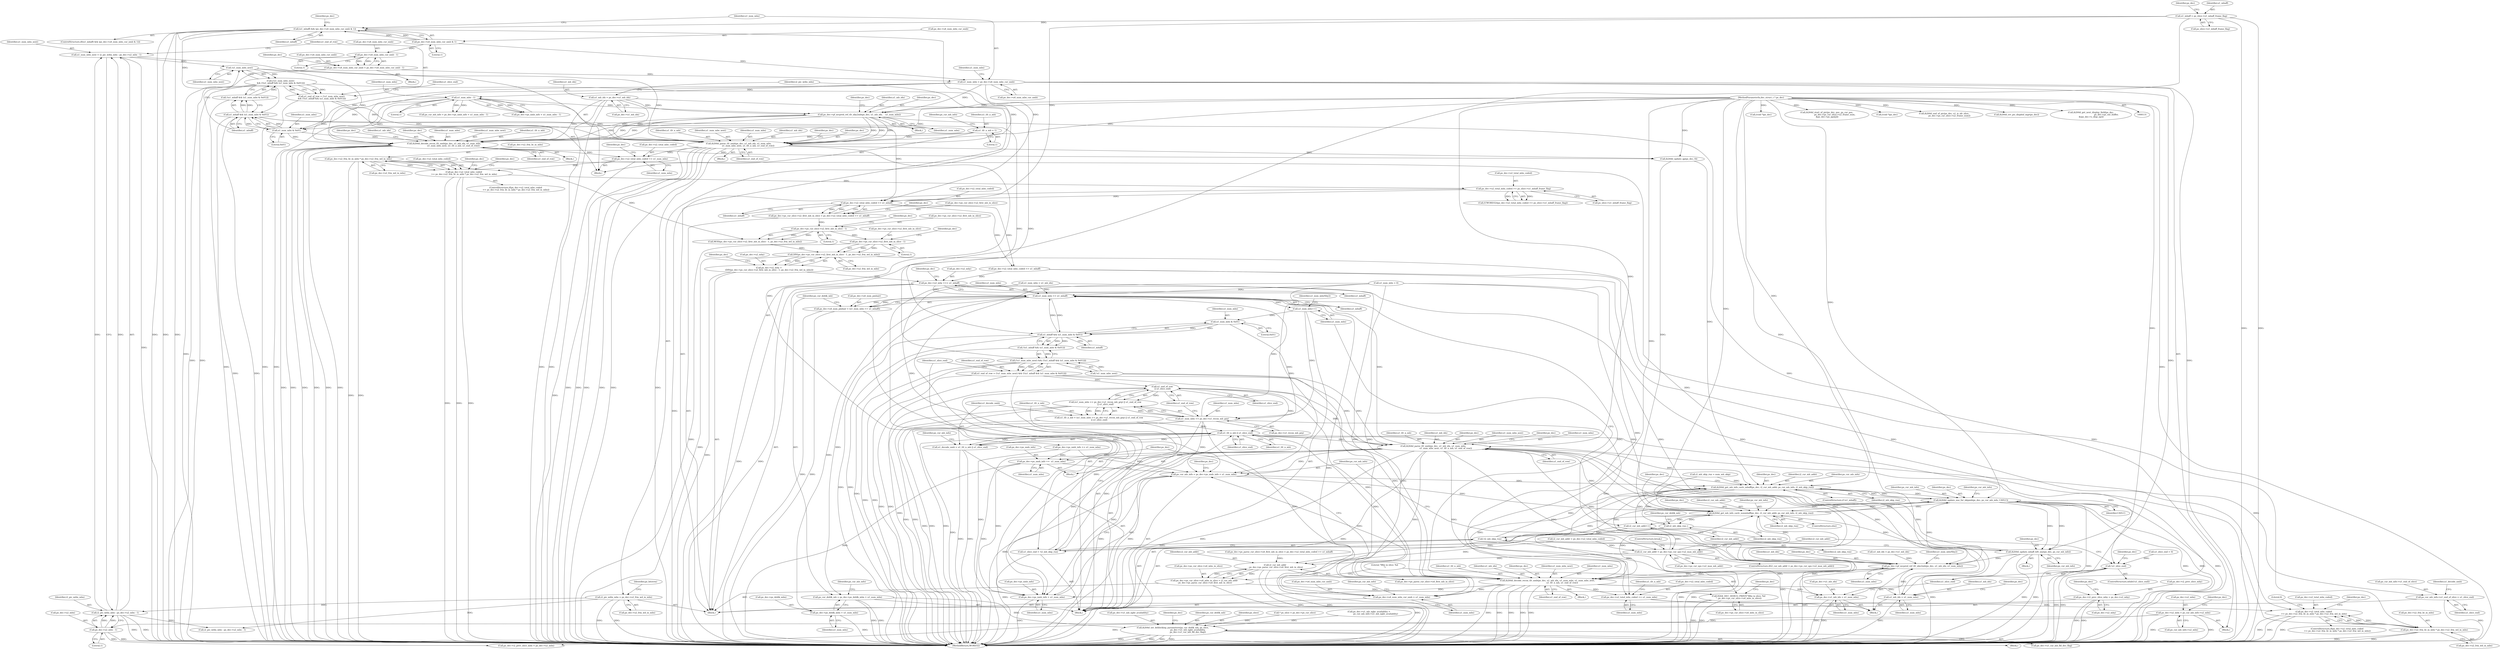 digraph "0_Android_9a00f562a612d56e7b2b989d168647db900ba6cf@pointer" {
"1001030" [label="(Call,ps_dec->ps_cur_slice->u2_first_mb_in_slice - 1)"];
"1001015" [label="(Call,ps_dec->ps_cur_slice->u2_first_mb_in_slice - 1)"];
"1000893" [label="(Call,ps_dec->ps_cur_slice->u2_first_mb_in_slice = ps_dec->u2_total_mbs_coded >> u1_mbaff)"];
"1000899" [label="(Call,ps_dec->u2_total_mbs_coded >> u1_mbaff)"];
"1000795" [label="(Call,ps_dec->u2_total_mbs_coded >> ps_slice->u1_mbaff_frame_flag)"];
"1000767" [label="(Call,ps_dec->u2_total_mbs_coded\n >= ps_dec->u2_frm_ht_in_mbs * ps_dec->u2_frm_wd_in_mbs)"];
"1000751" [label="(Call,ps_dec->u2_total_mbs_coded += u1_num_mbs)"];
"1000744" [label="(Call,ih264d_decode_recon_tfr_nmb(ps_dec, u1_mb_idx, u1_num_mbs,\n                            u1_num_mbs_next, u1_tfr_n_mb, u1_end_of_row))"];
"1000683" [label="(Call,ps_dec->pf_mvpred_ref_tfr_nby2mb(ps_dec, u1_mb_idx,    u1_num_mbs))"];
"1000132" [label="(MethodParameterIn,dec_struct_t * ps_dec)"];
"1000143" [label="(Call,u1_mb_idx = ps_dec->u1_mb_idx)"];
"1000588" [label="(Call,u1_num_mbs = ps_dec->u4_num_mbs_cur_nmb)"];
"1000569" [label="(Call,ps_dec->u4_num_mbs_cur_nmb & 1)"];
"1000575" [label="(Call,ps_dec->u4_num_mbs_cur_nmb = ps_dec->u4_num_mbs_cur_nmb - 1)"];
"1000579" [label="(Call,ps_dec->u4_num_mbs_cur_nmb - 1)"];
"1000602" [label="(Call,u1_num_mbs - 1)"];
"1000711" [label="(Call,u1_num_mbs & 0x01)"];
"1000706" [label="(Call,!u1_num_mbs_next)"];
"1000694" [label="(Call,u1_num_mbs_next = i2_pic_wdin_mbs - ps_dec->u2_mbx - 1)"];
"1000696" [label="(Call,i2_pic_wdin_mbs - ps_dec->u2_mbx - 1)"];
"1000152" [label="(Call,i2_pic_wdin_mbs = ps_dec->u2_frm_wd_in_mbs)"];
"1000698" [label="(Call,ps_dec->u2_mbx - 1)"];
"1000637" [label="(Call,ps_dec->u2_mbx = ps_cur_mb_info->u2_mbx)"];
"1000717" [label="(Call,u1_tfr_n_mb = 1)"];
"1000703" [label="(Call,u1_end_of_row = (!u1_num_mbs_next)\n && (!(u1_mbaff && (u1_num_mbs & 0x01))))"];
"1000705" [label="(Call,(!u1_num_mbs_next)\n && (!(u1_mbaff && (u1_num_mbs & 0x01))))"];
"1000708" [label="(Call,!(u1_mbaff && (u1_num_mbs & 0x01)))"];
"1000709" [label="(Call,u1_mbaff && (u1_num_mbs & 0x01))"];
"1000567" [label="(Call,(u1_mbaff) && (ps_dec->u4_num_mbs_cur_nmb & 1))"];
"1000191" [label="(Call,u1_mbaff = ps_slice->u1_mbaff_frame_flag)"];
"1000730" [label="(Call,ih264d_parse_tfr_nmb(ps_dec, u1_mb_idx, u1_num_mbs,\n                            u1_num_mbs_next, u1_tfr_n_mb, u1_end_of_row))"];
"1000771" [label="(Call,ps_dec->u2_frm_ht_in_mbs * ps_dec->u2_frm_wd_in_mbs)"];
"1001029" [label="(Call,DIV(ps_dec->ps_cur_slice->u2_first_mb_in_slice - 1, ps_dec->u2_frm_wd_in_mbs))"];
"1001025" [label="(Call,ps_dec->u2_mby =\n (DIV(ps_dec->ps_cur_slice->u2_first_mb_in_slice - 1, ps_dec->u2_frm_wd_in_mbs)))"];
"1001040" [label="(Call,ps_dec->u2_mby <<= u1_mbaff)"];
"1001128" [label="(Call,u1_num_mbs >> u1_mbaff)"];
"1001124" [label="(Call,ps_dec->u4_num_pmbair = (u1_num_mbs >> u1_mbaff))"];
"1001131" [label="(Call,ps_cur_deblk_mb = ps_dec->ps_deblk_mbn + u1_num_mbs)"];
"1001173" [label="(Call,ih264d_set_deblocking_parameters(ps_cur_deblk_mb, ps_slice,\n                                             ps_dec->u1_mb_ngbr_availablity,\n                                             ps_dec->u1_cur_mb_fld_dec_flag))"];
"1001133" [label="(Call,ps_dec->ps_deblk_mbn + u1_num_mbs)"];
"1001259" [label="(Call,u1_num_mbs++)"];
"1001282" [label="(Call,u1_num_mbs & 0x01)"];
"1001280" [label="(Call,u1_mbaff && (u1_num_mbs & 0x01))"];
"1001279" [label="(Call,!(u1_mbaff && (u1_num_mbs & 0x01)))"];
"1001276" [label="(Call,(!u1_num_mbs_next) && (!(u1_mbaff && (u1_num_mbs & 0x01))))"];
"1001274" [label="(Call,u1_end_of_row = (!u1_num_mbs_next) && (!(u1_mbaff && (u1_num_mbs & 0x01))))"];
"1001297" [label="(Call,u1_end_of_row\n || u1_slice_end)"];
"1001291" [label="(Call,(u1_num_mbs == ps_dec->u1_recon_mb_grp) || u1_end_of_row\n || u1_slice_end)"];
"1001289" [label="(Call,u1_tfr_n_mb = (u1_num_mbs == ps_dec->u1_recon_mb_grp) || u1_end_of_row\n || u1_slice_end)"];
"1001302" [label="(Call,u1_tfr_n_mb || u1_slice_end)"];
"1001094" [label="(Call,!u1_slice_end)"];
"1001300" [label="(Call,u1_decode_nmb = u1_tfr_n_mb || u1_slice_end)"];
"1001305" [label="(Call,ps_cur_mb_info->u1_end_of_slice = u1_slice_end)"];
"1001337" [label="(Call,ih264d_parse_tfr_nmb(ps_dec, u1_mb_idx, u1_num_mbs,\n                                     u1_num_mbs_next, u1_tfr_n_mb, u1_end_of_row))"];
"1001107" [label="(Call,ps_cur_mb_info = ps_dec->ps_nmb_info + u1_num_mbs)"];
"1001155" [label="(Call,ih264d_get_mb_info_cavlc_mbaff(ps_dec, i2_cur_mb_addr, ps_cur_mb_info, i2_mb_skip_run))"];
"1001226" [label="(Call,ih264d_update_nnz_for_skipmb(ps_dec, ps_cur_mb_info, CAVLC))"];
"1001161" [label="(Call,ih264d_get_mb_info_cavlc_nonmbaff(ps_dec, i2_cur_mb_addr, ps_cur_mb_info, i2_mb_skip_run))"];
"1001242" [label="(Call,i2_mb_skip_run--)"];
"1001287" [label="(Call,!i2_mb_skip_run)"];
"1001285" [label="(Call,u1_slice_end = !i2_mb_skip_run)"];
"1001257" [label="(Call,i2_cur_mb_addr++)"];
"1001099" [label="(Call,i2_cur_mb_addr > ps_dec->ps_cur_sps->u2_max_mb_addr)"];
"1001387" [label="(Call,i2_cur_mb_addr\n - ps_dec->ps_parse_cur_slice->u4_first_mb_in_slice)"];
"1001381" [label="(Call,ps_dec->ps_cur_slice->u4_mbs_in_slice = i2_cur_mb_addr\n - ps_dec->ps_parse_cur_slice->u4_first_mb_in_slice)"];
"1001394" [label="(Call,H264_DEC_DEBUG_PRINT(\"Mbs in slice: %d\n\", ps_dec->ps_cur_slice->u4_mbs_in_slice))"];
"1001254" [label="(Call,ih264d_update_mbaff_left_nnz(ps_dec, ps_cur_mb_info))"];
"1001313" [label="(Call,ps_dec->pf_mvpred_ref_tfr_nby2mb(ps_dec, u1_mb_idx, u1_num_mbs))"];
"1001351" [label="(Call,ih264d_decode_recon_tfr_nmb(ps_dec, u1_mb_idx, u1_num_mbs, u1_num_mbs_next,\n                                            u1_tfr_n_mb, u1_end_of_row))"];
"1001109" [label="(Call,ps_dec->ps_nmb_info + u1_num_mbs)"];
"1001114" [label="(Call,ps_dec->u4_num_mbs_cur_nmb = u1_num_mbs)"];
"1001358" [label="(Call,ps_dec->u2_total_mbs_coded += u1_num_mbs)"];
"1001431" [label="(Call,ps_dec->u2_total_mbs_coded\n >= ps_dec->u2_frm_ht_in_mbs * ps_dec->u2_frm_wd_in_mbs)"];
"1001368" [label="(Call,u1_mb_idx = u1_num_mbs)"];
"1001371" [label="(Call,ps_dec->u1_mb_idx = u1_num_mbs)"];
"1001344" [label="(Call,ps_dec->ps_nmb_info +=  u1_num_mbs)"];
"1001292" [label="(Call,u1_num_mbs == ps_dec->u1_recon_mb_grp)"];
"1001423" [label="(Call,ps_dec->i2_prev_slice_mby = ps_dec->u2_mby)"];
"1001435" [label="(Call,ps_dec->u2_frm_ht_in_mbs * ps_dec->u2_frm_wd_in_mbs)"];
"1001291" [label="(Call,(u1_num_mbs == ps_dec->u1_recon_mb_grp) || u1_end_of_row\n || u1_slice_end)"];
"1001394" [label="(Call,H264_DEC_DEBUG_PRINT(\"Mbs in slice: %d\n\", ps_dec->ps_cur_slice->u4_mbs_in_slice))"];
"1000696" [label="(Call,i2_pic_wdin_mbs - ps_dec->u2_mbx - 1)"];
"1001073" [label="(Call,u1_slice_end = 0)"];
"1001297" [label="(Call,u1_end_of_row\n || u1_slice_end)"];
"1000753" [label="(Identifier,ps_dec)"];
"1001404" [label="(Identifier,ps_dec)"];
"1001294" [label="(Call,ps_dec->u1_recon_mb_grp)"];
"1000569" [label="(Call,ps_dec->u4_num_mbs_cur_nmb & 1)"];
"1001351" [label="(Call,ih264d_decode_recon_tfr_nmb(ps_dec, u1_mb_idx, u1_num_mbs, u1_num_mbs_next,\n                                            u1_tfr_n_mb, u1_end_of_row))"];
"1000191" [label="(Call,u1_mbaff = ps_slice->u1_mbaff_frame_flag)"];
"1000689" [label="(Identifier,ps_dec)"];
"1000682" [label="(Block,)"];
"1001258" [label="(Identifier,i2_cur_mb_addr)"];
"1001309" [label="(Identifier,u1_slice_end)"];
"1001301" [label="(Identifier,u1_decode_nmb)"];
"1001382" [label="(Call,ps_dec->ps_cur_slice->u4_mbs_in_slice)"];
"1000604" [label="(Literal,1)"];
"1000703" [label="(Call,u1_end_of_row = (!u1_num_mbs_next)\n && (!(u1_mbaff && (u1_num_mbs & 0x01))))"];
"1001129" [label="(Identifier,u1_num_mbs)"];
"1001255" [label="(Identifier,ps_dec)"];
"1001378" [label="(Identifier,ps_dec)"];
"1001362" [label="(Identifier,u1_num_mbs)"];
"1001280" [label="(Call,u1_mbaff && (u1_num_mbs & 0x01))"];
"1001275" [label="(Identifier,u1_end_of_row)"];
"1001107" [label="(Call,ps_cur_mb_info = ps_dec->ps_nmb_info + u1_num_mbs)"];
"1000717" [label="(Call,u1_tfr_n_mb = 1)"];
"1000775" [label="(Call,ps_dec->u2_frm_wd_in_mbs)"];
"1001156" [label="(Identifier,ps_dec)"];
"1001395" [label="(Literal,\"Mbs in slice: %d\n\")"];
"1001427" [label="(Call,ps_dec->u2_mby)"];
"1000202" [label="(Identifier,ps_dec)"];
"1001292" [label="(Call,u1_num_mbs == ps_dec->u1_recon_mb_grp)"];
"1001368" [label="(Call,u1_mb_idx = u1_num_mbs)"];
"1000719" [label="(Literal,1)"];
"1001115" [label="(Call,ps_dec->u4_num_mbs_cur_nmb)"];
"1000486" [label="(Call,(void *)ps_dec)"];
"1001381" [label="(Call,ps_dec->ps_cur_slice->u4_mbs_in_slice = i2_cur_mb_addr\n - ps_dec->ps_parse_cur_slice->u4_first_mb_in_slice)"];
"1001109" [label="(Call,ps_dec->ps_nmb_info + u1_num_mbs)"];
"1001277" [label="(Call,!u1_num_mbs_next)"];
"1001037" [label="(Call,ps_dec->u2_frm_wd_in_mbs)"];
"1001106" [label="(ControlStructure,break;)"];
"1001172" [label="(Block,)"];
"1000596" [label="(Call,ps_cur_mb_info = ps_dec->ps_nmb_info + u1_num_mbs - 1)"];
"1000145" [label="(Call,ps_dec->u1_mb_idx)"];
"1001360" [label="(Identifier,ps_dec)"];
"1000903" [label="(Identifier,u1_mbaff)"];
"1000566" [label="(ControlStructure,if((u1_mbaff) && (ps_dec->u4_num_mbs_cur_nmb & 1)))"];
"1001285" [label="(Call,u1_slice_end = !i2_mb_skip_run)"];
"1001262" [label="(Identifier,u1_num_mbsNby2)"];
"1001184" [label="(Identifier,ps_dec)"];
"1000588" [label="(Call,u1_num_mbs = ps_dec->u4_num_mbs_cur_nmb)"];
"1001137" [label="(Identifier,u1_num_mbs)"];
"1001110" [label="(Call,ps_dec->ps_nmb_info)"];
"1001155" [label="(Call,ih264d_get_mb_info_cavlc_mbaff(ps_dec, i2_cur_mb_addr, ps_cur_mb_info, i2_mb_skip_run))"];
"1000192" [label="(Identifier,u1_mbaff)"];
"1000907" [label="(Identifier,ps_dec)"];
"1001281" [label="(Identifier,u1_mbaff)"];
"1001165" [label="(Identifier,i2_mb_skip_run)"];
"1000893" [label="(Call,ps_dec->ps_cur_slice->u2_first_mb_in_slice = ps_dec->u2_total_mbs_coded >> u1_mbaff)"];
"1001057" [label="(Call,ih264d_update_qp(ps_dec, 0))"];
"1000686" [label="(Identifier,u1_num_mbs)"];
"1000712" [label="(Identifier,u1_num_mbs)"];
"1001157" [label="(Identifier,i2_cur_mb_addr)"];
"1000144" [label="(Identifier,u1_mb_idx)"];
"1001342" [label="(Identifier,u1_tfr_n_mb)"];
"1000744" [label="(Call,ih264d_decode_recon_tfr_nmb(ps_dec, u1_mb_idx, u1_num_mbs,\n                            u1_num_mbs_next, u1_tfr_n_mb, u1_end_of_row))"];
"1000704" [label="(Identifier,u1_end_of_row)"];
"1001372" [label="(Call,ps_dec->u1_mb_idx)"];
"1000577" [label="(Identifier,ps_dec)"];
"1000143" [label="(Call,u1_mb_idx = ps_dec->u1_mb_idx)"];
"1000161" [label="(Identifier,ps_bitstrm)"];
"1001047" [label="(Identifier,ps_dec)"];
"1001098" [label="(ControlStructure,if(i2_cur_mb_addr > ps_dec->ps_cur_sps->u2_max_mb_addr))"];
"1001014" [label="(Call,MOD(ps_dec->ps_cur_slice->u2_first_mb_in_slice - 1, ps_dec->u2_frm_wd_in_mbs))"];
"1000598" [label="(Call,ps_dec->ps_nmb_info + u1_num_mbs - 1)"];
"1001131" [label="(Call,ps_cur_deblk_mb = ps_dec->ps_deblk_mbn + u1_num_mbs)"];
"1000646" [label="(Identifier,ps_dec)"];
"1001257" [label="(Call,i2_cur_mb_addr++)"];
"1001021" [label="(Literal,1)"];
"1001299" [label="(Identifier,u1_slice_end)"];
"1001290" [label="(Identifier,u1_tfr_n_mb)"];
"1001284" [label="(Literal,0x01)"];
"1000735" [label="(Identifier,u1_tfr_n_mb)"];
"1001303" [label="(Identifier,u1_tfr_n_mb)"];
"1001365" [label="(Call,u1_num_mbs = 0)"];
"1000713" [label="(Literal,0x01)"];
"1001450" [label="(MethodReturn,WORD32)"];
"1001070" [label="(Call,u1_num_mbs = u1_mb_idx)"];
"1001315" [label="(Identifier,u1_mb_idx)"];
"1001174" [label="(Identifier,ps_cur_deblk_mb)"];
"1000392" [label="(Call,ih264d_start_of_pic(ps_dec, poc, ps_cur_poc,\n                        ps_dec->ps_cur_slice->u2_frame_num,\n &ps_dec->ps_pps[j]))"];
"1001095" [label="(Identifier,u1_slice_end)"];
"1000568" [label="(Identifier,u1_mbaff)"];
"1001099" [label="(Call,i2_cur_mb_addr > ps_dec->ps_cur_sps->u2_max_mb_addr)"];
"1001373" [label="(Identifier,ps_dec)"];
"1001316" [label="(Identifier,u1_num_mbs)"];
"1000746" [label="(Identifier,u1_mb_idx)"];
"1001423" [label="(Call,ps_dec->i2_prev_slice_mby = ps_dec->u2_mby)"];
"1001038" [label="(Identifier,ps_dec)"];
"1001229" [label="(Identifier,CAVLC)"];
"1001162" [label="(Identifier,ps_dec)"];
"1000706" [label="(Call,!u1_num_mbs_next)"];
"1001036" [label="(Literal,1)"];
"1000580" [label="(Call,ps_dec->u4_num_mbs_cur_nmb)"];
"1000939" [label="(Call,ps_dec->u2_total_mbs_coded >> u1_mbaff)"];
"1001344" [label="(Call,ps_dec->ps_nmb_info +=  u1_num_mbs)"];
"1001040" [label="(Call,ps_dec->u2_mby <<= u1_mbaff)"];
"1000722" [label="(Identifier,ps_cur_mb_info)"];
"1000766" [label="(ControlStructure,if(ps_dec->u2_total_mbs_coded\n >= ps_dec->u2_frm_ht_in_mbs * ps_dec->u2_frm_wd_in_mbs))"];
"1000894" [label="(Call,ps_dec->ps_cur_slice->u2_first_mb_in_slice)"];
"1000771" [label="(Call,ps_dec->u2_frm_ht_in_mbs * ps_dec->u2_frm_wd_in_mbs)"];
"1001016" [label="(Call,ps_dec->ps_cur_slice->u2_first_mb_in_slice)"];
"1001175" [label="(Identifier,ps_slice)"];
"1000154" [label="(Call,ps_dec->u2_frm_wd_in_mbs)"];
"1001023" [label="(Identifier,ps_dec)"];
"1000758" [label="(Identifier,ps_dec)"];
"1001113" [label="(Identifier,u1_num_mbs)"];
"1000152" [label="(Call,i2_pic_wdin_mbs = ps_dec->u2_frm_wd_in_mbs)"];
"1000767" [label="(Call,ps_dec->u2_total_mbs_coded\n >= ps_dec->u2_frm_ht_in_mbs * ps_dec->u2_frm_wd_in_mbs)"];
"1000567" [label="(Call,(u1_mbaff) && (ps_dec->u4_num_mbs_cur_nmb & 1))"];
"1001226" [label="(Call,ih264d_update_nnz_for_skipmb(ps_dec, ps_cur_mb_info, CAVLC))"];
"1001125" [label="(Call,ps_dec->u4_num_pmbair)"];
"1000653" [label="(Block,)"];
"1000153" [label="(Identifier,i2_pic_wdin_mbs)"];
"1000695" [label="(Identifier,u1_num_mbs_next)"];
"1001134" [label="(Call,ps_dec->ps_deblk_mbn)"];
"1001348" [label="(Identifier,u1_num_mbs)"];
"1000707" [label="(Identifier,u1_num_mbs_next)"];
"1000745" [label="(Identifier,ps_dec)"];
"1000575" [label="(Call,ps_dec->u4_num_mbs_cur_nmb = ps_dec->u4_num_mbs_cur_nmb - 1)"];
"1000752" [label="(Call,ps_dec->u2_total_mbs_coded)"];
"1000718" [label="(Identifier,u1_tfr_n_mb)"];
"1001435" [label="(Call,ps_dec->u2_frm_ht_in_mbs * ps_dec->u2_frm_wd_in_mbs)"];
"1000685" [label="(Identifier,u1_mb_idx)"];
"1001343" [label="(Identifier,u1_end_of_row)"];
"1000530" [label="(Call,(void *)ps_dec)"];
"1001161" [label="(Call,ih264d_get_mb_info_cavlc_nonmbaff(ps_dec, i2_cur_mb_addr, ps_cur_mb_info, i2_mb_skip_run))"];
"1000747" [label="(Identifier,u1_num_mbs)"];
"1000683" [label="(Call,ps_dec->pf_mvpred_ref_tfr_nby2mb(ps_dec, u1_mb_idx,    u1_num_mbs))"];
"1001114" [label="(Call,ps_dec->u4_num_mbs_cur_nmb = u1_num_mbs)"];
"1001153" [label="(ControlStructure,if (u1_mbaff))"];
"1001228" [label="(Identifier,ps_cur_mb_info)"];
"1001356" [label="(Identifier,u1_tfr_n_mb)"];
"1001339" [label="(Identifier,u1_mb_idx)"];
"1001364" [label="(Identifier,u1_tfr_n_mb)"];
"1001298" [label="(Identifier,u1_end_of_row)"];
"1001336" [label="(Block,)"];
"1000641" [label="(Call,ps_cur_mb_info->u2_mbx)"];
"1001130" [label="(Identifier,u1_mbaff)"];
"1001313" [label="(Call,ps_dec->pf_mvpred_ref_tfr_nby2mb(ps_dec, u1_mb_idx, u1_num_mbs))"];
"1000734" [label="(Identifier,u1_num_mbs_next)"];
"1001311" [label="(Identifier,u1_decode_nmb)"];
"1001243" [label="(Identifier,i2_mb_skip_run)"];
"1001345" [label="(Call,ps_dec->ps_nmb_info)"];
"1001436" [label="(Call,ps_dec->u2_frm_ht_in_mbs)"];
"1000249" [label="(Call,ih264d_end_of_pic(ps_dec, u1_is_idr_slice,\n                ps_dec->ps_cur_slice->u2_frame_num))"];
"1000755" [label="(Identifier,u1_num_mbs)"];
"1001305" [label="(Call,ps_cur_mb_info->u1_end_of_slice = u1_slice_end)"];
"1001015" [label="(Call,ps_dec->ps_cur_slice->u2_first_mb_in_slice - 1)"];
"1000576" [label="(Call,ps_dec->u4_num_mbs_cur_nmb)"];
"1000602" [label="(Call,u1_num_mbs - 1)"];
"1000733" [label="(Identifier,u1_num_mbs)"];
"1001041" [label="(Call,ps_dec->u2_mby)"];
"1001227" [label="(Identifier,ps_dec)"];
"1000748" [label="(Identifier,u1_num_mbs_next)"];
"1000768" [label="(Call,ps_dec->u2_total_mbs_coded)"];
"1001259" [label="(Call,u1_num_mbs++)"];
"1001163" [label="(Identifier,i2_cur_mb_addr)"];
"1001042" [label="(Identifier,ps_dec)"];
"1001094" [label="(Call,!u1_slice_end)"];
"1001353" [label="(Identifier,u1_mb_idx)"];
"1001256" [label="(Identifier,ps_cur_mb_info)"];
"1001254" [label="(Call,ih264d_update_mbaff_left_nnz(ps_dec, ps_cur_mb_info))"];
"1001389" [label="(Call,ps_dec->ps_parse_cur_slice->u4_first_mb_in_slice)"];
"1000207" [label="(Call,ih264d_err_pic_dispbuf_mgr(ps_dec))"];
"1001279" [label="(Call,!(u1_mbaff && (u1_num_mbs & 0x01)))"];
"1001108" [label="(Identifier,ps_cur_mb_info)"];
"1001158" [label="(Identifier,ps_cur_mb_info)"];
"1001164" [label="(Identifier,ps_cur_mb_info)"];
"1001282" [label="(Call,u1_num_mbs & 0x01)"];
"1000579" [label="(Call,ps_dec->u4_num_mbs_cur_nmb - 1)"];
"1001314" [label="(Identifier,ps_dec)"];
"1000750" [label="(Identifier,u1_end_of_row)"];
"1001387" [label="(Call,i2_cur_mb_addr\n - ps_dec->ps_parse_cur_slice->u4_first_mb_in_slice)"];
"1001060" [label="(Call,u1_mb_idx = ps_dec->u1_mb_idx)"];
"1000431" [label="(Call,ih264d_get_next_display_field(ps_dec,\n                                              ps_dec->ps_out_buffer,\n &(ps_dec->s_disp_op)))"];
"1001025" [label="(Call,ps_dec->u2_mby =\n (DIV(ps_dec->ps_cur_slice->u2_first_mb_in_slice - 1, ps_dec->u2_frm_wd_in_mbs)))"];
"1001304" [label="(Identifier,u1_slice_end)"];
"1000737" [label="(Call,ps_dec->ps_nmb_info += u1_num_mbs)"];
"1001029" [label="(Call,DIV(ps_dec->ps_cur_slice->u2_first_mb_in_slice - 1, ps_dec->u2_frm_wd_in_mbs))"];
"1000710" [label="(Identifier,u1_mbaff)"];
"1000702" [label="(Literal,1)"];
"1000166" [label="(Call,* ps_slice = ps_dec->ps_cur_slice)"];
"1001338" [label="(Identifier,ps_dec)"];
"1001370" [label="(Identifier,u1_num_mbs)"];
"1001445" [label="(Identifier,ps_dec)"];
"1000709" [label="(Call,u1_mbaff && (u1_num_mbs & 0x01))"];
"1000644" [label="(Call,ps_dec->u1_mb_ngbr_availablity =\n                    ps_cur_mb_info->u1_mb_ngbr_availablity)"];
"1001169" [label="(Identifier,ps_dec)"];
"1001357" [label="(Identifier,u1_end_of_row)"];
"1000586" [label="(Identifier,ps_dec)"];
"1000749" [label="(Identifier,u1_tfr_n_mb)"];
"1001433" [label="(Identifier,ps_dec)"];
"1001358" [label="(Call,ps_dec->u2_total_mbs_coded += u1_num_mbs)"];
"1000193" [label="(Call,ps_slice->u1_mbaff_frame_flag)"];
"1001101" [label="(Call,ps_dec->ps_cur_sps->u2_max_mb_addr)"];
"1000697" [label="(Identifier,i2_pic_wdin_mbs)"];
"1001159" [label="(Identifier,i2_mb_skip_run)"];
"1001253" [label="(Block,)"];
"1001286" [label="(Identifier,u1_slice_end)"];
"1001337" [label="(Call,ih264d_parse_tfr_nmb(ps_dec, u1_mb_idx, u1_num_mbs,\n                                     u1_num_mbs_next, u1_tfr_n_mb, u1_end_of_row))"];
"1001096" [label="(Block,)"];
"1000793" [label="(Call,(UWORD32)(ps_dec->u2_total_mbs_coded >> ps_slice->u1_mbaff_frame_flag))"];
"1000570" [label="(Call,ps_dec->u4_num_mbs_cur_nmb)"];
"1001341" [label="(Identifier,u1_num_mbs_next)"];
"1000795" [label="(Call,ps_dec->u2_total_mbs_coded >> ps_slice->u1_mbaff_frame_flag)"];
"1001288" [label="(Identifier,i2_mb_skip_run)"];
"1000132" [label="(MethodParameterIn,dec_struct_t * ps_dec)"];
"1001352" [label="(Identifier,ps_dec)"];
"1001031" [label="(Call,ps_dec->ps_cur_slice->u2_first_mb_in_slice)"];
"1001267" [label="(Call,i2_pic_wdin_mbs - ps_dec->u2_mbx - 1)"];
"1000698" [label="(Call,ps_dec->u2_mbx - 1)"];
"1001439" [label="(Call,ps_dec->u2_frm_wd_in_mbs)"];
"1001260" [label="(Identifier,u1_num_mbs)"];
"1001274" [label="(Call,u1_end_of_row = (!u1_num_mbs_next) && (!(u1_mbaff && (u1_num_mbs & 0x01))))"];
"1001307" [label="(Identifier,ps_cur_mb_info)"];
"1001350" [label="(Block,)"];
"1001289" [label="(Call,u1_tfr_n_mb = (u1_num_mbs == ps_dec->u1_recon_mb_grp) || u1_end_of_row\n || u1_slice_end)"];
"1000711" [label="(Call,u1_num_mbs & 0x01)"];
"1001242" [label="(Call,i2_mb_skip_run--)"];
"1001132" [label="(Identifier,ps_cur_deblk_mb)"];
"1001124" [label="(Call,ps_dec->u4_num_pmbair = (u1_num_mbs >> u1_mbaff))"];
"1000573" [label="(Literal,1)"];
"1001246" [label="(Identifier,ps_cur_deblk_mb)"];
"1001090" [label="(Call,i2_mb_skip_run = num_mb_skip)"];
"1001118" [label="(Identifier,u1_num_mbs)"];
"1001449" [label="(Literal,0)"];
"1001293" [label="(Identifier,u1_num_mbs)"];
"1001369" [label="(Identifier,u1_mb_idx)"];
"1001133" [label="(Call,ps_dec->ps_deblk_mbn + u1_num_mbs)"];
"1001300" [label="(Call,u1_decode_nmb = u1_tfr_n_mb || u1_slice_end)"];
"1000574" [label="(Block,)"];
"1000790" [label="(Identifier,ps_dec)"];
"1000803" [label="(Call,ps_dec->i2_prev_slice_mbx = ps_dec->u2_mbx)"];
"1000138" [label="(Block,)"];
"1001388" [label="(Identifier,i2_cur_mb_addr)"];
"1001424" [label="(Call,ps_dec->i2_prev_slice_mby)"];
"1000743" [label="(Block,)"];
"1000594" [label="(Identifier,u1_num_mbs)"];
"1000589" [label="(Identifier,u1_num_mbs)"];
"1000732" [label="(Identifier,u1_mb_idx)"];
"1001276" [label="(Call,(!u1_num_mbs_next) && (!(u1_mbaff && (u1_num_mbs & 0x01))))"];
"1000900" [label="(Call,ps_dec->u2_total_mbs_coded)"];
"1000796" [label="(Call,ps_dec->u2_total_mbs_coded)"];
"1000694" [label="(Call,u1_num_mbs_next = i2_pic_wdin_mbs - ps_dec->u2_mbx - 1)"];
"1001044" [label="(Identifier,u1_mbaff)"];
"1001116" [label="(Identifier,ps_dec)"];
"1001431" [label="(Call,ps_dec->u2_total_mbs_coded\n >= ps_dec->u2_frm_ht_in_mbs * ps_dec->u2_frm_wd_in_mbs)"];
"1001396" [label="(Call,ps_dec->ps_cur_slice->u4_mbs_in_slice)"];
"1001128" [label="(Call,u1_num_mbs >> u1_mbaff)"];
"1001346" [label="(Identifier,ps_dec)"];
"1000583" [label="(Literal,1)"];
"1000603" [label="(Identifier,u1_num_mbs)"];
"1000637" [label="(Call,ps_dec->u2_mbx = ps_cur_mb_info->u2_mbx)"];
"1001085" [label="(Call,i2_cur_mb_addr = ps_dec->u2_total_mbs_coded)"];
"1001160" [label="(ControlStructure,else)"];
"1000590" [label="(Call,ps_dec->u4_num_mbs_cur_nmb)"];
"1000772" [label="(Call,ps_dec->u2_frm_ht_in_mbs)"];
"1000739" [label="(Identifier,ps_dec)"];
"1001312" [label="(Block,)"];
"1001355" [label="(Identifier,u1_num_mbs_next)"];
"1001306" [label="(Call,ps_cur_mb_info->u1_end_of_slice)"];
"1001093" [label="(ControlStructure,while(!u1_slice_end))"];
"1000736" [label="(Identifier,u1_end_of_row)"];
"1000799" [label="(Call,ps_slice->u1_mbaff_frame_flag)"];
"1001287" [label="(Call,!i2_mb_skip_run)"];
"1001302" [label="(Call,u1_tfr_n_mb || u1_slice_end)"];
"1001371" [label="(Call,ps_dec->u1_mb_idx = u1_num_mbs)"];
"1001354" [label="(Identifier,u1_num_mbs)"];
"1001121" [label="(Identifier,ps_cur_mb_info)"];
"1001430" [label="(ControlStructure,if(ps_dec->u2_total_mbs_coded\n >= ps_dec->u2_frm_ht_in_mbs * ps_dec->u2_frm_wd_in_mbs))"];
"1001375" [label="(Identifier,u1_num_mbs)"];
"1001359" [label="(Call,ps_dec->u2_total_mbs_coded)"];
"1001233" [label="(Identifier,ps_cur_mb_info)"];
"1001432" [label="(Call,ps_dec->u2_total_mbs_coded)"];
"1000705" [label="(Call,(!u1_num_mbs_next)\n && (!(u1_mbaff && (u1_num_mbs & 0x01))))"];
"1001283" [label="(Identifier,u1_num_mbs)"];
"1000729" [label="(Block,)"];
"1000731" [label="(Identifier,ps_dec)"];
"1001179" [label="(Call,ps_dec->u1_cur_mb_fld_dec_flag)"];
"1000565" [label="(Block,)"];
"1001140" [label="(Identifier,ps_cur_mb_info)"];
"1001340" [label="(Identifier,u1_num_mbs)"];
"1000933" [label="(Call,ps_dec->ps_parse_cur_slice->u4_first_mb_in_slice = ps_dec->u2_total_mbs_coded >> u1_mbaff)"];
"1000899" [label="(Call,ps_dec->u2_total_mbs_coded >> u1_mbaff)"];
"1001318" [label="(Identifier,u1_num_mbsNby2)"];
"1000730" [label="(Call,ih264d_parse_tfr_nmb(ps_dec, u1_mb_idx, u1_num_mbs,\n                            u1_num_mbs_next, u1_tfr_n_mb, u1_end_of_row))"];
"1001030" [label="(Call,ps_dec->ps_cur_slice->u2_first_mb_in_slice - 1)"];
"1000781" [label="(Identifier,ps_dec)"];
"1000684" [label="(Identifier,ps_dec)"];
"1000699" [label="(Call,ps_dec->u2_mbx)"];
"1000715" [label="(Identifier,u1_slice_end)"];
"1001173" [label="(Call,ih264d_set_deblocking_parameters(ps_cur_deblk_mb, ps_slice,\n                                             ps_dec->u1_mb_ngbr_availablity,\n                                             ps_dec->u1_cur_mb_fld_dec_flag))"];
"1000751" [label="(Call,ps_dec->u2_total_mbs_coded += u1_num_mbs)"];
"1001100" [label="(Identifier,i2_cur_mb_addr)"];
"1001026" [label="(Call,ps_dec->u2_mby)"];
"1001176" [label="(Call,ps_dec->u1_mb_ngbr_availablity)"];
"1000638" [label="(Call,ps_dec->u2_mbx)"];
"1000708" [label="(Call,!(u1_mbaff && (u1_num_mbs & 0x01)))"];
"1001030" -> "1001029"  [label="AST: "];
"1001030" -> "1001036"  [label="CFG: "];
"1001031" -> "1001030"  [label="AST: "];
"1001036" -> "1001030"  [label="AST: "];
"1001038" -> "1001030"  [label="CFG: "];
"1001030" -> "1001450"  [label="DDG: "];
"1001030" -> "1001029"  [label="DDG: "];
"1001030" -> "1001029"  [label="DDG: "];
"1001015" -> "1001030"  [label="DDG: "];
"1001015" -> "1001014"  [label="AST: "];
"1001015" -> "1001021"  [label="CFG: "];
"1001016" -> "1001015"  [label="AST: "];
"1001021" -> "1001015"  [label="AST: "];
"1001023" -> "1001015"  [label="CFG: "];
"1001015" -> "1001014"  [label="DDG: "];
"1001015" -> "1001014"  [label="DDG: "];
"1000893" -> "1001015"  [label="DDG: "];
"1000893" -> "1000138"  [label="AST: "];
"1000893" -> "1000899"  [label="CFG: "];
"1000894" -> "1000893"  [label="AST: "];
"1000899" -> "1000893"  [label="AST: "];
"1000907" -> "1000893"  [label="CFG: "];
"1000899" -> "1000893"  [label="DDG: "];
"1000899" -> "1000893"  [label="DDG: "];
"1000899" -> "1000903"  [label="CFG: "];
"1000900" -> "1000899"  [label="AST: "];
"1000903" -> "1000899"  [label="AST: "];
"1000795" -> "1000899"  [label="DDG: "];
"1000567" -> "1000899"  [label="DDG: "];
"1000709" -> "1000899"  [label="DDG: "];
"1000191" -> "1000899"  [label="DDG: "];
"1000899" -> "1000939"  [label="DDG: "];
"1000899" -> "1000939"  [label="DDG: "];
"1000795" -> "1000793"  [label="AST: "];
"1000795" -> "1000799"  [label="CFG: "];
"1000796" -> "1000795"  [label="AST: "];
"1000799" -> "1000795"  [label="AST: "];
"1000793" -> "1000795"  [label="CFG: "];
"1000795" -> "1001450"  [label="DDG: "];
"1000795" -> "1000793"  [label="DDG: "];
"1000795" -> "1000793"  [label="DDG: "];
"1000767" -> "1000795"  [label="DDG: "];
"1000767" -> "1000766"  [label="AST: "];
"1000767" -> "1000771"  [label="CFG: "];
"1000768" -> "1000767"  [label="AST: "];
"1000771" -> "1000767"  [label="AST: "];
"1000781" -> "1000767"  [label="CFG: "];
"1000790" -> "1000767"  [label="CFG: "];
"1000767" -> "1001450"  [label="DDG: "];
"1000767" -> "1001450"  [label="DDG: "];
"1000767" -> "1001450"  [label="DDG: "];
"1000751" -> "1000767"  [label="DDG: "];
"1000771" -> "1000767"  [label="DDG: "];
"1000771" -> "1000767"  [label="DDG: "];
"1000751" -> "1000653"  [label="AST: "];
"1000751" -> "1000755"  [label="CFG: "];
"1000752" -> "1000751"  [label="AST: "];
"1000755" -> "1000751"  [label="AST: "];
"1000758" -> "1000751"  [label="CFG: "];
"1000751" -> "1001450"  [label="DDG: "];
"1000744" -> "1000751"  [label="DDG: "];
"1000730" -> "1000751"  [label="DDG: "];
"1000744" -> "1000743"  [label="AST: "];
"1000744" -> "1000750"  [label="CFG: "];
"1000745" -> "1000744"  [label="AST: "];
"1000746" -> "1000744"  [label="AST: "];
"1000747" -> "1000744"  [label="AST: "];
"1000748" -> "1000744"  [label="AST: "];
"1000749" -> "1000744"  [label="AST: "];
"1000750" -> "1000744"  [label="AST: "];
"1000753" -> "1000744"  [label="CFG: "];
"1000744" -> "1001450"  [label="DDG: "];
"1000744" -> "1001450"  [label="DDG: "];
"1000744" -> "1001450"  [label="DDG: "];
"1000744" -> "1001450"  [label="DDG: "];
"1000744" -> "1001450"  [label="DDG: "];
"1000744" -> "1001450"  [label="DDG: "];
"1000683" -> "1000744"  [label="DDG: "];
"1000683" -> "1000744"  [label="DDG: "];
"1000683" -> "1000744"  [label="DDG: "];
"1000132" -> "1000744"  [label="DDG: "];
"1000143" -> "1000744"  [label="DDG: "];
"1000588" -> "1000744"  [label="DDG: "];
"1000711" -> "1000744"  [label="DDG: "];
"1000602" -> "1000744"  [label="DDG: "];
"1000706" -> "1000744"  [label="DDG: "];
"1000717" -> "1000744"  [label="DDG: "];
"1000703" -> "1000744"  [label="DDG: "];
"1000744" -> "1001057"  [label="DDG: "];
"1000683" -> "1000682"  [label="AST: "];
"1000683" -> "1000686"  [label="CFG: "];
"1000684" -> "1000683"  [label="AST: "];
"1000685" -> "1000683"  [label="AST: "];
"1000686" -> "1000683"  [label="AST: "];
"1000689" -> "1000683"  [label="CFG: "];
"1000683" -> "1001450"  [label="DDG: "];
"1000132" -> "1000683"  [label="DDG: "];
"1000143" -> "1000683"  [label="DDG: "];
"1000588" -> "1000683"  [label="DDG: "];
"1000602" -> "1000683"  [label="DDG: "];
"1000683" -> "1000711"  [label="DDG: "];
"1000683" -> "1000730"  [label="DDG: "];
"1000683" -> "1000730"  [label="DDG: "];
"1000683" -> "1000730"  [label="DDG: "];
"1000132" -> "1000131"  [label="AST: "];
"1000132" -> "1001450"  [label="DDG: "];
"1000132" -> "1000207"  [label="DDG: "];
"1000132" -> "1000249"  [label="DDG: "];
"1000132" -> "1000392"  [label="DDG: "];
"1000132" -> "1000431"  [label="DDG: "];
"1000132" -> "1000486"  [label="DDG: "];
"1000132" -> "1000530"  [label="DDG: "];
"1000132" -> "1000730"  [label="DDG: "];
"1000132" -> "1001057"  [label="DDG: "];
"1000132" -> "1001155"  [label="DDG: "];
"1000132" -> "1001161"  [label="DDG: "];
"1000132" -> "1001226"  [label="DDG: "];
"1000132" -> "1001254"  [label="DDG: "];
"1000132" -> "1001313"  [label="DDG: "];
"1000132" -> "1001337"  [label="DDG: "];
"1000132" -> "1001351"  [label="DDG: "];
"1000143" -> "1000138"  [label="AST: "];
"1000143" -> "1000145"  [label="CFG: "];
"1000144" -> "1000143"  [label="AST: "];
"1000145" -> "1000143"  [label="AST: "];
"1000153" -> "1000143"  [label="CFG: "];
"1000143" -> "1001450"  [label="DDG: "];
"1000143" -> "1001450"  [label="DDG: "];
"1000143" -> "1000730"  [label="DDG: "];
"1000588" -> "1000565"  [label="AST: "];
"1000588" -> "1000590"  [label="CFG: "];
"1000589" -> "1000588"  [label="AST: "];
"1000590" -> "1000588"  [label="AST: "];
"1000594" -> "1000588"  [label="CFG: "];
"1000588" -> "1001450"  [label="DDG: "];
"1000588" -> "1001450"  [label="DDG: "];
"1000569" -> "1000588"  [label="DDG: "];
"1000575" -> "1000588"  [label="DDG: "];
"1000588" -> "1000602"  [label="DDG: "];
"1000588" -> "1000711"  [label="DDG: "];
"1000588" -> "1000730"  [label="DDG: "];
"1000569" -> "1000567"  [label="AST: "];
"1000569" -> "1000573"  [label="CFG: "];
"1000570" -> "1000569"  [label="AST: "];
"1000573" -> "1000569"  [label="AST: "];
"1000567" -> "1000569"  [label="CFG: "];
"1000569" -> "1000567"  [label="DDG: "];
"1000569" -> "1000567"  [label="DDG: "];
"1000569" -> "1000579"  [label="DDG: "];
"1000575" -> "1000574"  [label="AST: "];
"1000575" -> "1000579"  [label="CFG: "];
"1000576" -> "1000575"  [label="AST: "];
"1000579" -> "1000575"  [label="AST: "];
"1000586" -> "1000575"  [label="CFG: "];
"1000575" -> "1001450"  [label="DDG: "];
"1000579" -> "1000575"  [label="DDG: "];
"1000579" -> "1000575"  [label="DDG: "];
"1000579" -> "1000583"  [label="CFG: "];
"1000580" -> "1000579"  [label="AST: "];
"1000583" -> "1000579"  [label="AST: "];
"1000602" -> "1000598"  [label="AST: "];
"1000602" -> "1000604"  [label="CFG: "];
"1000603" -> "1000602"  [label="AST: "];
"1000604" -> "1000602"  [label="AST: "];
"1000598" -> "1000602"  [label="CFG: "];
"1000602" -> "1001450"  [label="DDG: "];
"1000602" -> "1000596"  [label="DDG: "];
"1000602" -> "1000596"  [label="DDG: "];
"1000602" -> "1000598"  [label="DDG: "];
"1000602" -> "1000598"  [label="DDG: "];
"1000602" -> "1000711"  [label="DDG: "];
"1000602" -> "1000730"  [label="DDG: "];
"1000711" -> "1000709"  [label="AST: "];
"1000711" -> "1000713"  [label="CFG: "];
"1000712" -> "1000711"  [label="AST: "];
"1000713" -> "1000711"  [label="AST: "];
"1000709" -> "1000711"  [label="CFG: "];
"1000711" -> "1000709"  [label="DDG: "];
"1000711" -> "1000709"  [label="DDG: "];
"1000711" -> "1000730"  [label="DDG: "];
"1000706" -> "1000705"  [label="AST: "];
"1000706" -> "1000707"  [label="CFG: "];
"1000707" -> "1000706"  [label="AST: "];
"1000710" -> "1000706"  [label="CFG: "];
"1000705" -> "1000706"  [label="CFG: "];
"1000706" -> "1000705"  [label="DDG: "];
"1000694" -> "1000706"  [label="DDG: "];
"1000706" -> "1000730"  [label="DDG: "];
"1000694" -> "1000653"  [label="AST: "];
"1000694" -> "1000696"  [label="CFG: "];
"1000695" -> "1000694"  [label="AST: "];
"1000696" -> "1000694"  [label="AST: "];
"1000704" -> "1000694"  [label="CFG: "];
"1000694" -> "1001450"  [label="DDG: "];
"1000696" -> "1000694"  [label="DDG: "];
"1000696" -> "1000694"  [label="DDG: "];
"1000696" -> "1000698"  [label="CFG: "];
"1000697" -> "1000696"  [label="AST: "];
"1000698" -> "1000696"  [label="AST: "];
"1000696" -> "1001450"  [label="DDG: "];
"1000696" -> "1001450"  [label="DDG: "];
"1000152" -> "1000696"  [label="DDG: "];
"1000698" -> "1000696"  [label="DDG: "];
"1000698" -> "1000696"  [label="DDG: "];
"1000696" -> "1001267"  [label="DDG: "];
"1000152" -> "1000138"  [label="AST: "];
"1000152" -> "1000154"  [label="CFG: "];
"1000153" -> "1000152"  [label="AST: "];
"1000154" -> "1000152"  [label="AST: "];
"1000161" -> "1000152"  [label="CFG: "];
"1000152" -> "1001450"  [label="DDG: "];
"1000152" -> "1001450"  [label="DDG: "];
"1000152" -> "1001267"  [label="DDG: "];
"1000698" -> "1000702"  [label="CFG: "];
"1000699" -> "1000698"  [label="AST: "];
"1000702" -> "1000698"  [label="AST: "];
"1000698" -> "1001450"  [label="DDG: "];
"1000637" -> "1000698"  [label="DDG: "];
"1000698" -> "1000803"  [label="DDG: "];
"1000637" -> "1000565"  [label="AST: "];
"1000637" -> "1000641"  [label="CFG: "];
"1000638" -> "1000637"  [label="AST: "];
"1000641" -> "1000637"  [label="AST: "];
"1000646" -> "1000637"  [label="CFG: "];
"1000637" -> "1001450"  [label="DDG: "];
"1000637" -> "1001450"  [label="DDG: "];
"1000637" -> "1000803"  [label="DDG: "];
"1000717" -> "1000653"  [label="AST: "];
"1000717" -> "1000719"  [label="CFG: "];
"1000718" -> "1000717"  [label="AST: "];
"1000719" -> "1000717"  [label="AST: "];
"1000722" -> "1000717"  [label="CFG: "];
"1000717" -> "1000730"  [label="DDG: "];
"1000703" -> "1000653"  [label="AST: "];
"1000703" -> "1000705"  [label="CFG: "];
"1000704" -> "1000703"  [label="AST: "];
"1000705" -> "1000703"  [label="AST: "];
"1000715" -> "1000703"  [label="CFG: "];
"1000703" -> "1001450"  [label="DDG: "];
"1000705" -> "1000703"  [label="DDG: "];
"1000705" -> "1000703"  [label="DDG: "];
"1000703" -> "1000730"  [label="DDG: "];
"1000705" -> "1000708"  [label="CFG: "];
"1000708" -> "1000705"  [label="AST: "];
"1000705" -> "1001450"  [label="DDG: "];
"1000705" -> "1001450"  [label="DDG: "];
"1000708" -> "1000705"  [label="DDG: "];
"1000705" -> "1001276"  [label="DDG: "];
"1000708" -> "1000709"  [label="CFG: "];
"1000709" -> "1000708"  [label="AST: "];
"1000708" -> "1001450"  [label="DDG: "];
"1000709" -> "1000708"  [label="DDG: "];
"1000709" -> "1000708"  [label="DDG: "];
"1000709" -> "1000710"  [label="CFG: "];
"1000710" -> "1000709"  [label="AST: "];
"1000709" -> "1001450"  [label="DDG: "];
"1000709" -> "1001450"  [label="DDG: "];
"1000567" -> "1000709"  [label="DDG: "];
"1000709" -> "1001280"  [label="DDG: "];
"1000567" -> "1000566"  [label="AST: "];
"1000567" -> "1000568"  [label="CFG: "];
"1000568" -> "1000567"  [label="AST: "];
"1000577" -> "1000567"  [label="CFG: "];
"1000589" -> "1000567"  [label="CFG: "];
"1000567" -> "1001450"  [label="DDG: "];
"1000567" -> "1001450"  [label="DDG: "];
"1000567" -> "1001450"  [label="DDG: "];
"1000191" -> "1000567"  [label="DDG: "];
"1000191" -> "1000138"  [label="AST: "];
"1000191" -> "1000193"  [label="CFG: "];
"1000192" -> "1000191"  [label="AST: "];
"1000193" -> "1000191"  [label="AST: "];
"1000202" -> "1000191"  [label="CFG: "];
"1000191" -> "1001450"  [label="DDG: "];
"1000191" -> "1001450"  [label="DDG: "];
"1000730" -> "1000729"  [label="AST: "];
"1000730" -> "1000736"  [label="CFG: "];
"1000731" -> "1000730"  [label="AST: "];
"1000732" -> "1000730"  [label="AST: "];
"1000733" -> "1000730"  [label="AST: "];
"1000734" -> "1000730"  [label="AST: "];
"1000735" -> "1000730"  [label="AST: "];
"1000736" -> "1000730"  [label="AST: "];
"1000739" -> "1000730"  [label="CFG: "];
"1000730" -> "1001450"  [label="DDG: "];
"1000730" -> "1001450"  [label="DDG: "];
"1000730" -> "1001450"  [label="DDG: "];
"1000730" -> "1001450"  [label="DDG: "];
"1000730" -> "1001450"  [label="DDG: "];
"1000730" -> "1001450"  [label="DDG: "];
"1000730" -> "1000737"  [label="DDG: "];
"1000730" -> "1001057"  [label="DDG: "];
"1000771" -> "1000775"  [label="CFG: "];
"1000772" -> "1000771"  [label="AST: "];
"1000775" -> "1000771"  [label="AST: "];
"1000771" -> "1001450"  [label="DDG: "];
"1000771" -> "1001450"  [label="DDG: "];
"1000771" -> "1001014"  [label="DDG: "];
"1000771" -> "1001435"  [label="DDG: "];
"1001029" -> "1001025"  [label="AST: "];
"1001029" -> "1001037"  [label="CFG: "];
"1001037" -> "1001029"  [label="AST: "];
"1001025" -> "1001029"  [label="CFG: "];
"1001029" -> "1001450"  [label="DDG: "];
"1001029" -> "1001025"  [label="DDG: "];
"1001029" -> "1001025"  [label="DDG: "];
"1001014" -> "1001029"  [label="DDG: "];
"1001029" -> "1001435"  [label="DDG: "];
"1001025" -> "1000138"  [label="AST: "];
"1001026" -> "1001025"  [label="AST: "];
"1001042" -> "1001025"  [label="CFG: "];
"1001025" -> "1001450"  [label="DDG: "];
"1001025" -> "1001040"  [label="DDG: "];
"1001040" -> "1000138"  [label="AST: "];
"1001040" -> "1001044"  [label="CFG: "];
"1001041" -> "1001040"  [label="AST: "];
"1001044" -> "1001040"  [label="AST: "];
"1001047" -> "1001040"  [label="CFG: "];
"1001040" -> "1001450"  [label="DDG: "];
"1001040" -> "1001450"  [label="DDG: "];
"1000939" -> "1001040"  [label="DDG: "];
"1001040" -> "1001128"  [label="DDG: "];
"1001040" -> "1001423"  [label="DDG: "];
"1001128" -> "1001124"  [label="AST: "];
"1001128" -> "1001130"  [label="CFG: "];
"1001129" -> "1001128"  [label="AST: "];
"1001130" -> "1001128"  [label="AST: "];
"1001124" -> "1001128"  [label="CFG: "];
"1001128" -> "1001450"  [label="DDG: "];
"1001128" -> "1001124"  [label="DDG: "];
"1001128" -> "1001124"  [label="DDG: "];
"1001292" -> "1001128"  [label="DDG: "];
"1001070" -> "1001128"  [label="DDG: "];
"1001365" -> "1001128"  [label="DDG: "];
"1001351" -> "1001128"  [label="DDG: "];
"1001337" -> "1001128"  [label="DDG: "];
"1001280" -> "1001128"  [label="DDG: "];
"1001128" -> "1001131"  [label="DDG: "];
"1001128" -> "1001133"  [label="DDG: "];
"1001128" -> "1001259"  [label="DDG: "];
"1001128" -> "1001280"  [label="DDG: "];
"1001124" -> "1001096"  [label="AST: "];
"1001125" -> "1001124"  [label="AST: "];
"1001132" -> "1001124"  [label="CFG: "];
"1001124" -> "1001450"  [label="DDG: "];
"1001124" -> "1001450"  [label="DDG: "];
"1001131" -> "1001096"  [label="AST: "];
"1001131" -> "1001133"  [label="CFG: "];
"1001132" -> "1001131"  [label="AST: "];
"1001133" -> "1001131"  [label="AST: "];
"1001140" -> "1001131"  [label="CFG: "];
"1001131" -> "1001450"  [label="DDG: "];
"1001131" -> "1001450"  [label="DDG: "];
"1001131" -> "1001173"  [label="DDG: "];
"1001173" -> "1001172"  [label="AST: "];
"1001173" -> "1001179"  [label="CFG: "];
"1001174" -> "1001173"  [label="AST: "];
"1001175" -> "1001173"  [label="AST: "];
"1001176" -> "1001173"  [label="AST: "];
"1001179" -> "1001173"  [label="AST: "];
"1001184" -> "1001173"  [label="CFG: "];
"1001173" -> "1001450"  [label="DDG: "];
"1001173" -> "1001450"  [label="DDG: "];
"1001173" -> "1001450"  [label="DDG: "];
"1001173" -> "1001450"  [label="DDG: "];
"1001173" -> "1001450"  [label="DDG: "];
"1000166" -> "1001173"  [label="DDG: "];
"1000644" -> "1001173"  [label="DDG: "];
"1001133" -> "1001137"  [label="CFG: "];
"1001134" -> "1001133"  [label="AST: "];
"1001137" -> "1001133"  [label="AST: "];
"1001133" -> "1001450"  [label="DDG: "];
"1001259" -> "1001096"  [label="AST: "];
"1001259" -> "1001260"  [label="CFG: "];
"1001260" -> "1001259"  [label="AST: "];
"1001262" -> "1001259"  [label="CFG: "];
"1001259" -> "1001282"  [label="DDG: "];
"1001259" -> "1001292"  [label="DDG: "];
"1001282" -> "1001280"  [label="AST: "];
"1001282" -> "1001284"  [label="CFG: "];
"1001283" -> "1001282"  [label="AST: "];
"1001284" -> "1001282"  [label="AST: "];
"1001280" -> "1001282"  [label="CFG: "];
"1001282" -> "1001280"  [label="DDG: "];
"1001282" -> "1001280"  [label="DDG: "];
"1001282" -> "1001292"  [label="DDG: "];
"1001280" -> "1001279"  [label="AST: "];
"1001280" -> "1001281"  [label="CFG: "];
"1001281" -> "1001280"  [label="AST: "];
"1001279" -> "1001280"  [label="CFG: "];
"1001280" -> "1001450"  [label="DDG: "];
"1001280" -> "1001450"  [label="DDG: "];
"1001280" -> "1001279"  [label="DDG: "];
"1001280" -> "1001279"  [label="DDG: "];
"1001279" -> "1001276"  [label="AST: "];
"1001276" -> "1001279"  [label="CFG: "];
"1001279" -> "1001450"  [label="DDG: "];
"1001279" -> "1001276"  [label="DDG: "];
"1001276" -> "1001274"  [label="AST: "];
"1001276" -> "1001277"  [label="CFG: "];
"1001277" -> "1001276"  [label="AST: "];
"1001274" -> "1001276"  [label="CFG: "];
"1001276" -> "1001450"  [label="DDG: "];
"1001276" -> "1001450"  [label="DDG: "];
"1001276" -> "1001274"  [label="DDG: "];
"1001276" -> "1001274"  [label="DDG: "];
"1001277" -> "1001276"  [label="DDG: "];
"1001274" -> "1001096"  [label="AST: "];
"1001275" -> "1001274"  [label="AST: "];
"1001286" -> "1001274"  [label="CFG: "];
"1001274" -> "1001450"  [label="DDG: "];
"1001274" -> "1001450"  [label="DDG: "];
"1001274" -> "1001297"  [label="DDG: "];
"1001274" -> "1001337"  [label="DDG: "];
"1001274" -> "1001351"  [label="DDG: "];
"1001297" -> "1001291"  [label="AST: "];
"1001297" -> "1001298"  [label="CFG: "];
"1001297" -> "1001299"  [label="CFG: "];
"1001298" -> "1001297"  [label="AST: "];
"1001299" -> "1001297"  [label="AST: "];
"1001291" -> "1001297"  [label="CFG: "];
"1001297" -> "1001450"  [label="DDG: "];
"1001297" -> "1001291"  [label="DDG: "];
"1001297" -> "1001291"  [label="DDG: "];
"1001285" -> "1001297"  [label="DDG: "];
"1001297" -> "1001302"  [label="DDG: "];
"1001297" -> "1001337"  [label="DDG: "];
"1001297" -> "1001351"  [label="DDG: "];
"1001291" -> "1001289"  [label="AST: "];
"1001291" -> "1001292"  [label="CFG: "];
"1001292" -> "1001291"  [label="AST: "];
"1001289" -> "1001291"  [label="CFG: "];
"1001291" -> "1001450"  [label="DDG: "];
"1001291" -> "1001450"  [label="DDG: "];
"1001291" -> "1001289"  [label="DDG: "];
"1001291" -> "1001289"  [label="DDG: "];
"1001292" -> "1001291"  [label="DDG: "];
"1001292" -> "1001291"  [label="DDG: "];
"1001289" -> "1001096"  [label="AST: "];
"1001290" -> "1001289"  [label="AST: "];
"1001301" -> "1001289"  [label="CFG: "];
"1001289" -> "1001450"  [label="DDG: "];
"1001289" -> "1001302"  [label="DDG: "];
"1001302" -> "1001300"  [label="AST: "];
"1001302" -> "1001303"  [label="CFG: "];
"1001302" -> "1001304"  [label="CFG: "];
"1001303" -> "1001302"  [label="AST: "];
"1001304" -> "1001302"  [label="AST: "];
"1001300" -> "1001302"  [label="CFG: "];
"1001302" -> "1001450"  [label="DDG: "];
"1001302" -> "1001094"  [label="DDG: "];
"1001302" -> "1001300"  [label="DDG: "];
"1001302" -> "1001300"  [label="DDG: "];
"1001285" -> "1001302"  [label="DDG: "];
"1001302" -> "1001305"  [label="DDG: "];
"1001302" -> "1001337"  [label="DDG: "];
"1001302" -> "1001351"  [label="DDG: "];
"1001094" -> "1001093"  [label="AST: "];
"1001094" -> "1001095"  [label="CFG: "];
"1001095" -> "1001094"  [label="AST: "];
"1001100" -> "1001094"  [label="CFG: "];
"1001378" -> "1001094"  [label="CFG: "];
"1001094" -> "1001450"  [label="DDG: "];
"1001094" -> "1001450"  [label="DDG: "];
"1001073" -> "1001094"  [label="DDG: "];
"1001300" -> "1001096"  [label="AST: "];
"1001301" -> "1001300"  [label="AST: "];
"1001307" -> "1001300"  [label="CFG: "];
"1001300" -> "1001450"  [label="DDG: "];
"1001300" -> "1001450"  [label="DDG: "];
"1001305" -> "1001096"  [label="AST: "];
"1001305" -> "1001309"  [label="CFG: "];
"1001306" -> "1001305"  [label="AST: "];
"1001309" -> "1001305"  [label="AST: "];
"1001311" -> "1001305"  [label="CFG: "];
"1001305" -> "1001450"  [label="DDG: "];
"1001337" -> "1001336"  [label="AST: "];
"1001337" -> "1001343"  [label="CFG: "];
"1001338" -> "1001337"  [label="AST: "];
"1001339" -> "1001337"  [label="AST: "];
"1001340" -> "1001337"  [label="AST: "];
"1001341" -> "1001337"  [label="AST: "];
"1001342" -> "1001337"  [label="AST: "];
"1001343" -> "1001337"  [label="AST: "];
"1001346" -> "1001337"  [label="CFG: "];
"1001337" -> "1001450"  [label="DDG: "];
"1001337" -> "1001450"  [label="DDG: "];
"1001337" -> "1001450"  [label="DDG: "];
"1001337" -> "1001450"  [label="DDG: "];
"1001337" -> "1001450"  [label="DDG: "];
"1001337" -> "1001107"  [label="DDG: "];
"1001337" -> "1001109"  [label="DDG: "];
"1001337" -> "1001114"  [label="DDG: "];
"1001337" -> "1001155"  [label="DDG: "];
"1001337" -> "1001161"  [label="DDG: "];
"1001313" -> "1001337"  [label="DDG: "];
"1001313" -> "1001337"  [label="DDG: "];
"1001313" -> "1001337"  [label="DDG: "];
"1001277" -> "1001337"  [label="DDG: "];
"1001337" -> "1001344"  [label="DDG: "];
"1001337" -> "1001358"  [label="DDG: "];
"1001337" -> "1001368"  [label="DDG: "];
"1001337" -> "1001371"  [label="DDG: "];
"1001107" -> "1001096"  [label="AST: "];
"1001107" -> "1001109"  [label="CFG: "];
"1001108" -> "1001107"  [label="AST: "];
"1001109" -> "1001107"  [label="AST: "];
"1001116" -> "1001107"  [label="CFG: "];
"1001107" -> "1001450"  [label="DDG: "];
"1000737" -> "1001107"  [label="DDG: "];
"1001344" -> "1001107"  [label="DDG: "];
"1001292" -> "1001107"  [label="DDG: "];
"1001070" -> "1001107"  [label="DDG: "];
"1001365" -> "1001107"  [label="DDG: "];
"1001351" -> "1001107"  [label="DDG: "];
"1001107" -> "1001155"  [label="DDG: "];
"1001107" -> "1001161"  [label="DDG: "];
"1001155" -> "1001153"  [label="AST: "];
"1001155" -> "1001159"  [label="CFG: "];
"1001156" -> "1001155"  [label="AST: "];
"1001157" -> "1001155"  [label="AST: "];
"1001158" -> "1001155"  [label="AST: "];
"1001159" -> "1001155"  [label="AST: "];
"1001169" -> "1001155"  [label="CFG: "];
"1001155" -> "1001450"  [label="DDG: "];
"1001057" -> "1001155"  [label="DDG: "];
"1001254" -> "1001155"  [label="DDG: "];
"1001351" -> "1001155"  [label="DDG: "];
"1001226" -> "1001155"  [label="DDG: "];
"1001099" -> "1001155"  [label="DDG: "];
"1001090" -> "1001155"  [label="DDG: "];
"1001287" -> "1001155"  [label="DDG: "];
"1001155" -> "1001226"  [label="DDG: "];
"1001155" -> "1001226"  [label="DDG: "];
"1001155" -> "1001242"  [label="DDG: "];
"1001155" -> "1001257"  [label="DDG: "];
"1001226" -> "1001096"  [label="AST: "];
"1001226" -> "1001229"  [label="CFG: "];
"1001227" -> "1001226"  [label="AST: "];
"1001228" -> "1001226"  [label="AST: "];
"1001229" -> "1001226"  [label="AST: "];
"1001233" -> "1001226"  [label="CFG: "];
"1001226" -> "1001450"  [label="DDG: "];
"1001226" -> "1001450"  [label="DDG: "];
"1001226" -> "1001450"  [label="DDG: "];
"1001226" -> "1001450"  [label="DDG: "];
"1001226" -> "1001161"  [label="DDG: "];
"1001161" -> "1001226"  [label="DDG: "];
"1001161" -> "1001226"  [label="DDG: "];
"1001226" -> "1001254"  [label="DDG: "];
"1001226" -> "1001254"  [label="DDG: "];
"1001226" -> "1001313"  [label="DDG: "];
"1001161" -> "1001160"  [label="AST: "];
"1001161" -> "1001165"  [label="CFG: "];
"1001162" -> "1001161"  [label="AST: "];
"1001163" -> "1001161"  [label="AST: "];
"1001164" -> "1001161"  [label="AST: "];
"1001165" -> "1001161"  [label="AST: "];
"1001169" -> "1001161"  [label="CFG: "];
"1001161" -> "1001450"  [label="DDG: "];
"1001057" -> "1001161"  [label="DDG: "];
"1001254" -> "1001161"  [label="DDG: "];
"1001351" -> "1001161"  [label="DDG: "];
"1001099" -> "1001161"  [label="DDG: "];
"1001090" -> "1001161"  [label="DDG: "];
"1001287" -> "1001161"  [label="DDG: "];
"1001161" -> "1001242"  [label="DDG: "];
"1001161" -> "1001257"  [label="DDG: "];
"1001242" -> "1001096"  [label="AST: "];
"1001242" -> "1001243"  [label="CFG: "];
"1001243" -> "1001242"  [label="AST: "];
"1001246" -> "1001242"  [label="CFG: "];
"1001242" -> "1001287"  [label="DDG: "];
"1001287" -> "1001285"  [label="AST: "];
"1001287" -> "1001288"  [label="CFG: "];
"1001288" -> "1001287"  [label="AST: "];
"1001285" -> "1001287"  [label="CFG: "];
"1001287" -> "1001450"  [label="DDG: "];
"1001287" -> "1001285"  [label="DDG: "];
"1001285" -> "1001096"  [label="AST: "];
"1001286" -> "1001285"  [label="AST: "];
"1001290" -> "1001285"  [label="CFG: "];
"1001285" -> "1001450"  [label="DDG: "];
"1001257" -> "1001096"  [label="AST: "];
"1001257" -> "1001258"  [label="CFG: "];
"1001258" -> "1001257"  [label="AST: "];
"1001260" -> "1001257"  [label="CFG: "];
"1001257" -> "1001099"  [label="DDG: "];
"1001257" -> "1001387"  [label="DDG: "];
"1001099" -> "1001098"  [label="AST: "];
"1001099" -> "1001101"  [label="CFG: "];
"1001100" -> "1001099"  [label="AST: "];
"1001101" -> "1001099"  [label="AST: "];
"1001106" -> "1001099"  [label="CFG: "];
"1001108" -> "1001099"  [label="CFG: "];
"1001099" -> "1001450"  [label="DDG: "];
"1001099" -> "1001450"  [label="DDG: "];
"1001085" -> "1001099"  [label="DDG: "];
"1001099" -> "1001387"  [label="DDG: "];
"1001387" -> "1001381"  [label="AST: "];
"1001387" -> "1001389"  [label="CFG: "];
"1001388" -> "1001387"  [label="AST: "];
"1001389" -> "1001387"  [label="AST: "];
"1001381" -> "1001387"  [label="CFG: "];
"1001387" -> "1001450"  [label="DDG: "];
"1001387" -> "1001450"  [label="DDG: "];
"1001387" -> "1001381"  [label="DDG: "];
"1001387" -> "1001381"  [label="DDG: "];
"1001085" -> "1001387"  [label="DDG: "];
"1000933" -> "1001387"  [label="DDG: "];
"1001381" -> "1000138"  [label="AST: "];
"1001382" -> "1001381"  [label="AST: "];
"1001395" -> "1001381"  [label="CFG: "];
"1001381" -> "1001450"  [label="DDG: "];
"1001381" -> "1001394"  [label="DDG: "];
"1001394" -> "1000138"  [label="AST: "];
"1001394" -> "1001396"  [label="CFG: "];
"1001395" -> "1001394"  [label="AST: "];
"1001396" -> "1001394"  [label="AST: "];
"1001404" -> "1001394"  [label="CFG: "];
"1001394" -> "1001450"  [label="DDG: "];
"1001394" -> "1001450"  [label="DDG: "];
"1001254" -> "1001253"  [label="AST: "];
"1001254" -> "1001256"  [label="CFG: "];
"1001255" -> "1001254"  [label="AST: "];
"1001256" -> "1001254"  [label="AST: "];
"1001258" -> "1001254"  [label="CFG: "];
"1001254" -> "1001450"  [label="DDG: "];
"1001254" -> "1001450"  [label="DDG: "];
"1001254" -> "1001450"  [label="DDG: "];
"1001254" -> "1001313"  [label="DDG: "];
"1001313" -> "1001312"  [label="AST: "];
"1001313" -> "1001316"  [label="CFG: "];
"1001314" -> "1001313"  [label="AST: "];
"1001315" -> "1001313"  [label="AST: "];
"1001316" -> "1001313"  [label="AST: "];
"1001318" -> "1001313"  [label="CFG: "];
"1001313" -> "1001450"  [label="DDG: "];
"1001368" -> "1001313"  [label="DDG: "];
"1001060" -> "1001313"  [label="DDG: "];
"1001292" -> "1001313"  [label="DDG: "];
"1001313" -> "1001351"  [label="DDG: "];
"1001313" -> "1001351"  [label="DDG: "];
"1001313" -> "1001351"  [label="DDG: "];
"1001351" -> "1001350"  [label="AST: "];
"1001351" -> "1001357"  [label="CFG: "];
"1001352" -> "1001351"  [label="AST: "];
"1001353" -> "1001351"  [label="AST: "];
"1001354" -> "1001351"  [label="AST: "];
"1001355" -> "1001351"  [label="AST: "];
"1001356" -> "1001351"  [label="AST: "];
"1001357" -> "1001351"  [label="AST: "];
"1001360" -> "1001351"  [label="CFG: "];
"1001351" -> "1001450"  [label="DDG: "];
"1001351" -> "1001450"  [label="DDG: "];
"1001351" -> "1001450"  [label="DDG: "];
"1001351" -> "1001450"  [label="DDG: "];
"1001351" -> "1001450"  [label="DDG: "];
"1001351" -> "1001109"  [label="DDG: "];
"1001351" -> "1001114"  [label="DDG: "];
"1001277" -> "1001351"  [label="DDG: "];
"1001351" -> "1001358"  [label="DDG: "];
"1001351" -> "1001368"  [label="DDG: "];
"1001351" -> "1001371"  [label="DDG: "];
"1001109" -> "1001113"  [label="CFG: "];
"1001110" -> "1001109"  [label="AST: "];
"1001113" -> "1001109"  [label="AST: "];
"1001109" -> "1001450"  [label="DDG: "];
"1000737" -> "1001109"  [label="DDG: "];
"1001344" -> "1001109"  [label="DDG: "];
"1001292" -> "1001109"  [label="DDG: "];
"1001070" -> "1001109"  [label="DDG: "];
"1001365" -> "1001109"  [label="DDG: "];
"1001114" -> "1001096"  [label="AST: "];
"1001114" -> "1001118"  [label="CFG: "];
"1001115" -> "1001114"  [label="AST: "];
"1001118" -> "1001114"  [label="AST: "];
"1001121" -> "1001114"  [label="CFG: "];
"1001292" -> "1001114"  [label="DDG: "];
"1001070" -> "1001114"  [label="DDG: "];
"1001365" -> "1001114"  [label="DDG: "];
"1001358" -> "1001312"  [label="AST: "];
"1001358" -> "1001362"  [label="CFG: "];
"1001359" -> "1001358"  [label="AST: "];
"1001362" -> "1001358"  [label="AST: "];
"1001364" -> "1001358"  [label="CFG: "];
"1000939" -> "1001358"  [label="DDG: "];
"1001358" -> "1001431"  [label="DDG: "];
"1001431" -> "1001430"  [label="AST: "];
"1001431" -> "1001435"  [label="CFG: "];
"1001432" -> "1001431"  [label="AST: "];
"1001435" -> "1001431"  [label="AST: "];
"1001445" -> "1001431"  [label="CFG: "];
"1001449" -> "1001431"  [label="CFG: "];
"1001431" -> "1001450"  [label="DDG: "];
"1001431" -> "1001450"  [label="DDG: "];
"1001431" -> "1001450"  [label="DDG: "];
"1000939" -> "1001431"  [label="DDG: "];
"1001435" -> "1001431"  [label="DDG: "];
"1001435" -> "1001431"  [label="DDG: "];
"1001368" -> "1001312"  [label="AST: "];
"1001368" -> "1001370"  [label="CFG: "];
"1001369" -> "1001368"  [label="AST: "];
"1001370" -> "1001368"  [label="AST: "];
"1001373" -> "1001368"  [label="CFG: "];
"1001368" -> "1001450"  [label="DDG: "];
"1001365" -> "1001368"  [label="DDG: "];
"1001371" -> "1001312"  [label="AST: "];
"1001371" -> "1001375"  [label="CFG: "];
"1001372" -> "1001371"  [label="AST: "];
"1001375" -> "1001371"  [label="AST: "];
"1001095" -> "1001371"  [label="CFG: "];
"1001371" -> "1001450"  [label="DDG: "];
"1001371" -> "1001450"  [label="DDG: "];
"1001365" -> "1001371"  [label="DDG: "];
"1001344" -> "1001336"  [label="AST: "];
"1001344" -> "1001348"  [label="CFG: "];
"1001345" -> "1001344"  [label="AST: "];
"1001348" -> "1001344"  [label="AST: "];
"1001360" -> "1001344"  [label="CFG: "];
"1001344" -> "1001450"  [label="DDG: "];
"1000737" -> "1001344"  [label="DDG: "];
"1001292" -> "1001294"  [label="CFG: "];
"1001293" -> "1001292"  [label="AST: "];
"1001294" -> "1001292"  [label="AST: "];
"1001298" -> "1001292"  [label="CFG: "];
"1001292" -> "1001450"  [label="DDG: "];
"1001292" -> "1001450"  [label="DDG: "];
"1001423" -> "1000138"  [label="AST: "];
"1001423" -> "1001427"  [label="CFG: "];
"1001424" -> "1001423"  [label="AST: "];
"1001427" -> "1001423"  [label="AST: "];
"1001433" -> "1001423"  [label="CFG: "];
"1001423" -> "1001450"  [label="DDG: "];
"1001423" -> "1001450"  [label="DDG: "];
"1001435" -> "1001439"  [label="CFG: "];
"1001436" -> "1001435"  [label="AST: "];
"1001439" -> "1001435"  [label="AST: "];
"1001435" -> "1001450"  [label="DDG: "];
"1001435" -> "1001450"  [label="DDG: "];
}
